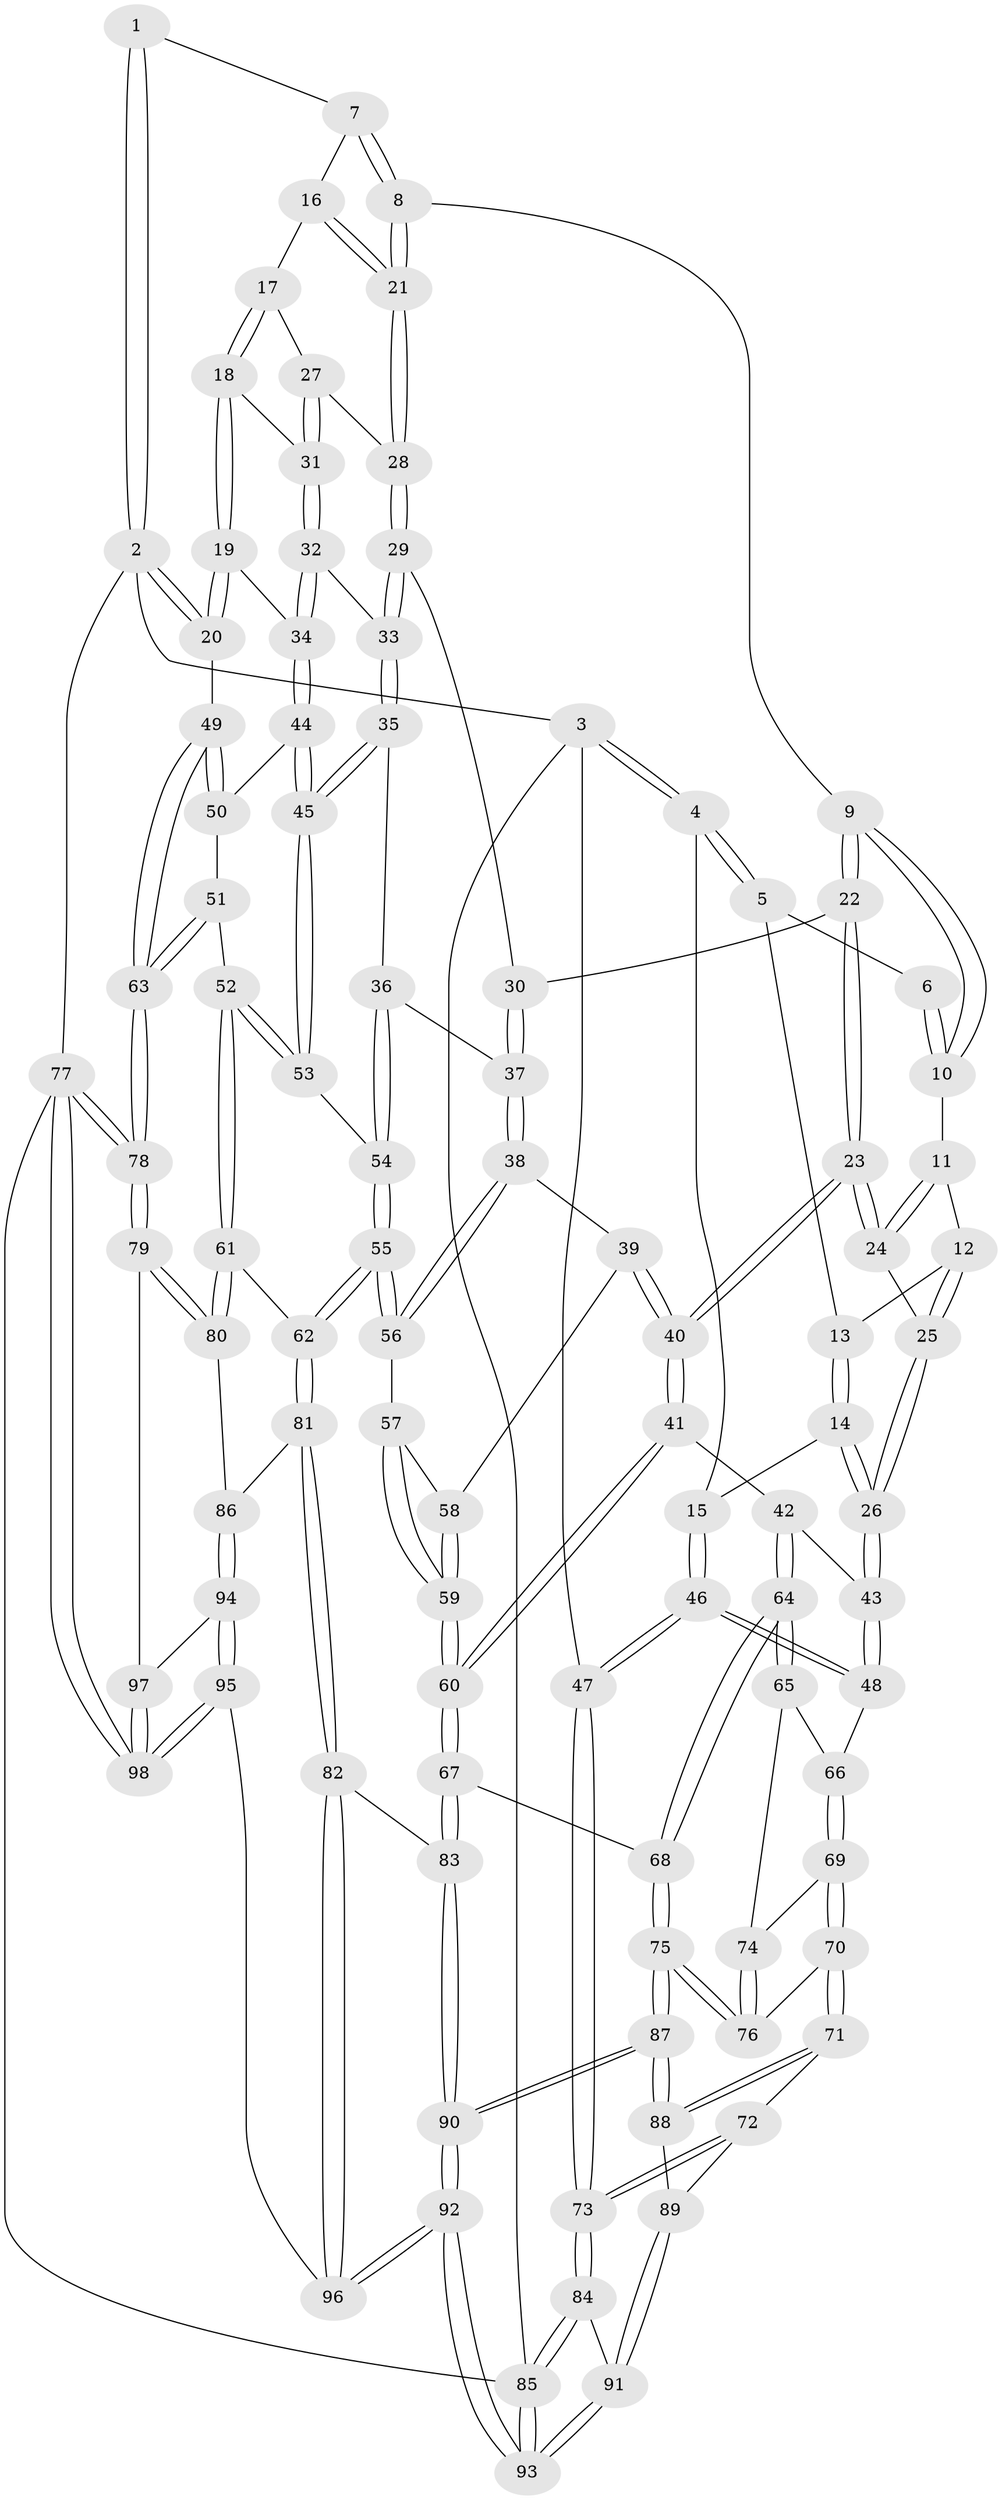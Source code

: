// coarse degree distribution, {4: 0.4067796610169492, 5: 0.3050847457627119, 3: 0.1694915254237288, 6: 0.11864406779661017}
// Generated by graph-tools (version 1.1) at 2025/24/03/03/25 07:24:35]
// undirected, 98 vertices, 242 edges
graph export_dot {
graph [start="1"]
  node [color=gray90,style=filled];
  1 [pos="+0.8167420535726738+0"];
  2 [pos="+1+0"];
  3 [pos="+0+0"];
  4 [pos="+0+0"];
  5 [pos="+0.2465710376952825+0"];
  6 [pos="+0.6386688676562893+0"];
  7 [pos="+0.8546973671847043+0.07635490871785171"];
  8 [pos="+0.6644040981131701+0.13013701157582327"];
  9 [pos="+0.6310431974282197+0.10922904000924157"];
  10 [pos="+0.6225677658752525+0.10025037901088997"];
  11 [pos="+0.5541239680685188+0.12405695473740015"];
  12 [pos="+0.3825898080798054+0.10134615254178139"];
  13 [pos="+0.3027648252722083+0"];
  14 [pos="+0.17133169800626002+0.28975776767219635"];
  15 [pos="+0.15352809237115014+0.2920253747296941"];
  16 [pos="+0.8576511299161749+0.08048766104157964"];
  17 [pos="+0.8904420723517826+0.1256495288124705"];
  18 [pos="+0.9599590543359077+0.1747771918077097"];
  19 [pos="+0.979820207714201+0.18362301974313835"];
  20 [pos="+1+0.18876302781089146"];
  21 [pos="+0.7138474485959564+0.21225322970788377"];
  22 [pos="+0.5841468987529762+0.2890155688933581"];
  23 [pos="+0.5473454589792711+0.3148997624669272"];
  24 [pos="+0.5006585520270058+0.27497883062033507"];
  25 [pos="+0.3602393308560266+0.2563603780167168"];
  26 [pos="+0.3125874845952091+0.3073434241389475"];
  27 [pos="+0.7386019161079032+0.22368221300535535"];
  28 [pos="+0.7186732881862233+0.2204364894326421"];
  29 [pos="+0.6905339833082934+0.2765598289580984"];
  30 [pos="+0.6863880267642587+0.2791400107255153"];
  31 [pos="+0.7911153165417729+0.26240895616993215"];
  32 [pos="+0.8271074689128554+0.35164364822986044"];
  33 [pos="+0.7575545957290963+0.36833699655636415"];
  34 [pos="+0.8539648145249975+0.3617561952581691"];
  35 [pos="+0.7257266442691599+0.40266140443240117"];
  36 [pos="+0.6434291220858764+0.4363116939269795"];
  37 [pos="+0.6357880548215343+0.4347012928072216"];
  38 [pos="+0.6095734935932763+0.43665226568588683"];
  39 [pos="+0.5816665489422088+0.43584596330183617"];
  40 [pos="+0.5609469373452618+0.4307860233130271"];
  41 [pos="+0.4956995660288274+0.4685796309527402"];
  42 [pos="+0.407420536433123+0.48826240900822016"];
  43 [pos="+0.34684233174652973+0.3987015854671325"];
  44 [pos="+0.8561627832475454+0.36571483089197737"];
  45 [pos="+0.804662845866107+0.49045899860990977"];
  46 [pos="+0+0.4498704215855594"];
  47 [pos="+0+0.48172874772497865"];
  48 [pos="+0.1406640451031767+0.5212306947975236"];
  49 [pos="+1+0.39919103833861935"];
  50 [pos="+0.9028037972524754+0.3976390673490136"];
  51 [pos="+0.9070080632990056+0.543660284561818"];
  52 [pos="+0.8413887717766048+0.5929708531492234"];
  53 [pos="+0.8051492871834708+0.505617452673789"];
  54 [pos="+0.6755109036846695+0.47379559758326234"];
  55 [pos="+0.7327231467267303+0.643217369905555"];
  56 [pos="+0.6777205769694002+0.6490007459066353"];
  57 [pos="+0.6571401584987048+0.6533928509742958"];
  58 [pos="+0.5908878765449553+0.47720601569818105"];
  59 [pos="+0.5989224185599162+0.6743042043074511"];
  60 [pos="+0.598283230221716+0.6746076764178713"];
  61 [pos="+0.8206955918962628+0.6460313148444478"];
  62 [pos="+0.7331357098540786+0.643307978180691"];
  63 [pos="+1+0.47923387208346635"];
  64 [pos="+0.3737813388754208+0.5694569207780322"];
  65 [pos="+0.28865949335085345+0.5828643369559561"];
  66 [pos="+0.14787916711960875+0.5272224743801921"];
  67 [pos="+0.5331206731668214+0.7380280798357809"];
  68 [pos="+0.4347173652923382+0.7184473370731639"];
  69 [pos="+0.16953553917665717+0.6819340937059178"];
  70 [pos="+0.14461488765773492+0.7274072135118894"];
  71 [pos="+0.14204307791598542+0.7289247762121093"];
  72 [pos="+0.01640146315005404+0.7244556665439426"];
  73 [pos="+0+0.668917125946775"];
  74 [pos="+0.24965638206427926+0.6494755633598813"];
  75 [pos="+0.34129041277732575+0.807268575879192"];
  76 [pos="+0.2677795624853881+0.7487284006966449"];
  77 [pos="+1+1"];
  78 [pos="+1+0.7263752553079296"];
  79 [pos="+1+0.7343062598717058"];
  80 [pos="+0.8746174174733495+0.7291800566398563"];
  81 [pos="+0.6805337125788093+0.8449376837222536"];
  82 [pos="+0.6099020682803014+0.8742148454629248"];
  83 [pos="+0.5906685663537685+0.8562248357558057"];
  84 [pos="+0+0.7894142504234146"];
  85 [pos="+0+1"];
  86 [pos="+0.8425975126793075+0.8269515144627093"];
  87 [pos="+0.3107406332599317+0.9005140636861233"];
  88 [pos="+0.17897734705920626+0.8379449811578322"];
  89 [pos="+0.1149458001940528+0.8655583226154983"];
  90 [pos="+0.31916920557319756+0.9835968259150308"];
  91 [pos="+0.09754601805360945+0.9029026266351377"];
  92 [pos="+0.28114103759784925+1"];
  93 [pos="+0.19049068602819913+1"];
  94 [pos="+0.8500764206523903+0.8589845475175081"];
  95 [pos="+0.7287346937320675+1"];
  96 [pos="+0.6653595609726245+1"];
  97 [pos="+0.9305200409298057+0.9048072327698958"];
  98 [pos="+1+1"];
  1 -- 2;
  1 -- 2;
  1 -- 7;
  2 -- 3;
  2 -- 20;
  2 -- 20;
  2 -- 77;
  3 -- 4;
  3 -- 4;
  3 -- 47;
  3 -- 85;
  4 -- 5;
  4 -- 5;
  4 -- 15;
  5 -- 6;
  5 -- 13;
  6 -- 10;
  6 -- 10;
  7 -- 8;
  7 -- 8;
  7 -- 16;
  8 -- 9;
  8 -- 21;
  8 -- 21;
  9 -- 10;
  9 -- 10;
  9 -- 22;
  9 -- 22;
  10 -- 11;
  11 -- 12;
  11 -- 24;
  11 -- 24;
  12 -- 13;
  12 -- 25;
  12 -- 25;
  13 -- 14;
  13 -- 14;
  14 -- 15;
  14 -- 26;
  14 -- 26;
  15 -- 46;
  15 -- 46;
  16 -- 17;
  16 -- 21;
  16 -- 21;
  17 -- 18;
  17 -- 18;
  17 -- 27;
  18 -- 19;
  18 -- 19;
  18 -- 31;
  19 -- 20;
  19 -- 20;
  19 -- 34;
  20 -- 49;
  21 -- 28;
  21 -- 28;
  22 -- 23;
  22 -- 23;
  22 -- 30;
  23 -- 24;
  23 -- 24;
  23 -- 40;
  23 -- 40;
  24 -- 25;
  25 -- 26;
  25 -- 26;
  26 -- 43;
  26 -- 43;
  27 -- 28;
  27 -- 31;
  27 -- 31;
  28 -- 29;
  28 -- 29;
  29 -- 30;
  29 -- 33;
  29 -- 33;
  30 -- 37;
  30 -- 37;
  31 -- 32;
  31 -- 32;
  32 -- 33;
  32 -- 34;
  32 -- 34;
  33 -- 35;
  33 -- 35;
  34 -- 44;
  34 -- 44;
  35 -- 36;
  35 -- 45;
  35 -- 45;
  36 -- 37;
  36 -- 54;
  36 -- 54;
  37 -- 38;
  37 -- 38;
  38 -- 39;
  38 -- 56;
  38 -- 56;
  39 -- 40;
  39 -- 40;
  39 -- 58;
  40 -- 41;
  40 -- 41;
  41 -- 42;
  41 -- 60;
  41 -- 60;
  42 -- 43;
  42 -- 64;
  42 -- 64;
  43 -- 48;
  43 -- 48;
  44 -- 45;
  44 -- 45;
  44 -- 50;
  45 -- 53;
  45 -- 53;
  46 -- 47;
  46 -- 47;
  46 -- 48;
  46 -- 48;
  47 -- 73;
  47 -- 73;
  48 -- 66;
  49 -- 50;
  49 -- 50;
  49 -- 63;
  49 -- 63;
  50 -- 51;
  51 -- 52;
  51 -- 63;
  51 -- 63;
  52 -- 53;
  52 -- 53;
  52 -- 61;
  52 -- 61;
  53 -- 54;
  54 -- 55;
  54 -- 55;
  55 -- 56;
  55 -- 56;
  55 -- 62;
  55 -- 62;
  56 -- 57;
  57 -- 58;
  57 -- 59;
  57 -- 59;
  58 -- 59;
  58 -- 59;
  59 -- 60;
  59 -- 60;
  60 -- 67;
  60 -- 67;
  61 -- 62;
  61 -- 80;
  61 -- 80;
  62 -- 81;
  62 -- 81;
  63 -- 78;
  63 -- 78;
  64 -- 65;
  64 -- 65;
  64 -- 68;
  64 -- 68;
  65 -- 66;
  65 -- 74;
  66 -- 69;
  66 -- 69;
  67 -- 68;
  67 -- 83;
  67 -- 83;
  68 -- 75;
  68 -- 75;
  69 -- 70;
  69 -- 70;
  69 -- 74;
  70 -- 71;
  70 -- 71;
  70 -- 76;
  71 -- 72;
  71 -- 88;
  71 -- 88;
  72 -- 73;
  72 -- 73;
  72 -- 89;
  73 -- 84;
  73 -- 84;
  74 -- 76;
  74 -- 76;
  75 -- 76;
  75 -- 76;
  75 -- 87;
  75 -- 87;
  77 -- 78;
  77 -- 78;
  77 -- 98;
  77 -- 98;
  77 -- 85;
  78 -- 79;
  78 -- 79;
  79 -- 80;
  79 -- 80;
  79 -- 97;
  80 -- 86;
  81 -- 82;
  81 -- 82;
  81 -- 86;
  82 -- 83;
  82 -- 96;
  82 -- 96;
  83 -- 90;
  83 -- 90;
  84 -- 85;
  84 -- 85;
  84 -- 91;
  85 -- 93;
  85 -- 93;
  86 -- 94;
  86 -- 94;
  87 -- 88;
  87 -- 88;
  87 -- 90;
  87 -- 90;
  88 -- 89;
  89 -- 91;
  89 -- 91;
  90 -- 92;
  90 -- 92;
  91 -- 93;
  91 -- 93;
  92 -- 93;
  92 -- 93;
  92 -- 96;
  92 -- 96;
  94 -- 95;
  94 -- 95;
  94 -- 97;
  95 -- 96;
  95 -- 98;
  95 -- 98;
  97 -- 98;
  97 -- 98;
}
